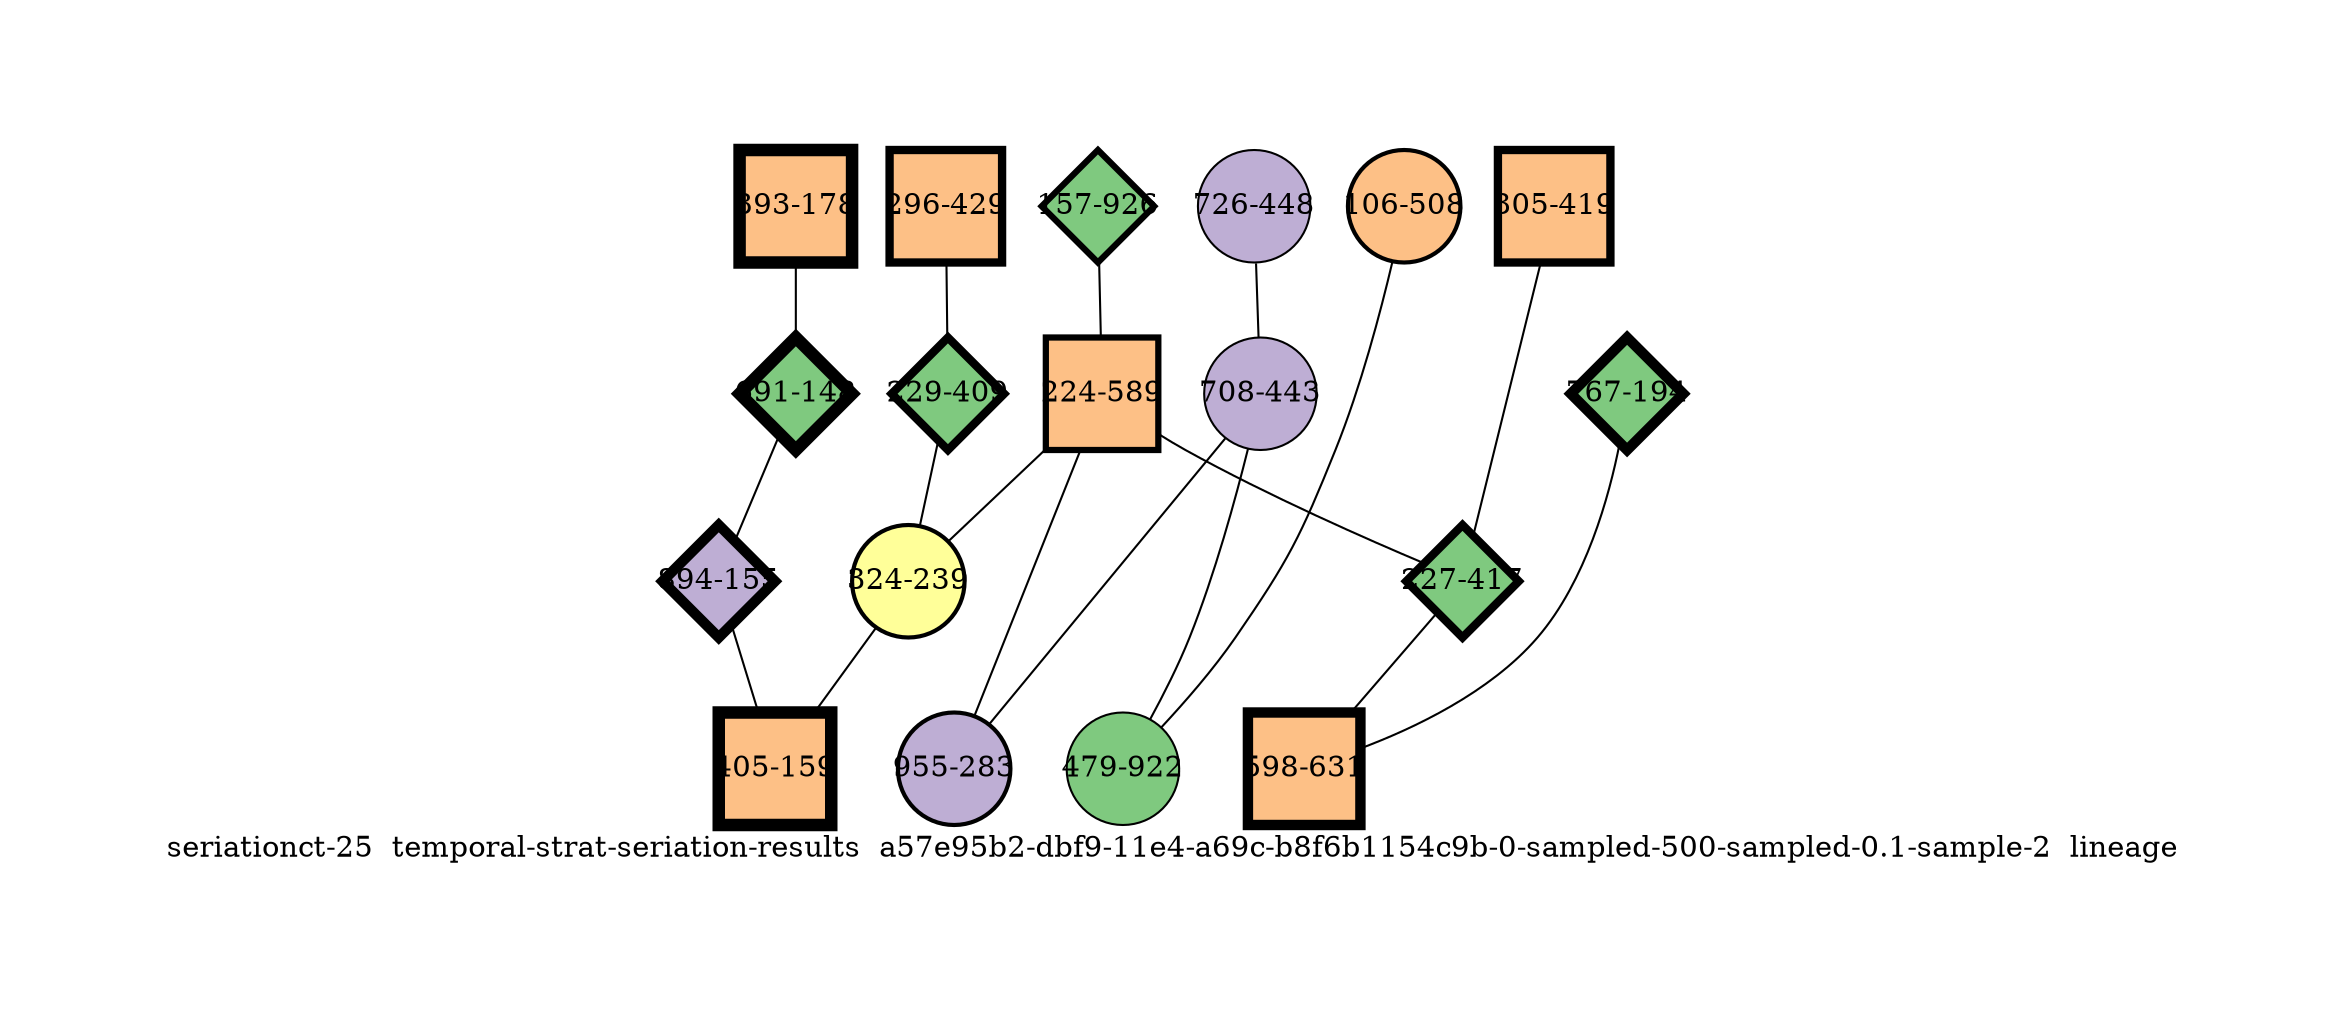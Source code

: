 strict graph "seriationct-25  temporal-strat-seriation-results  a57e95b2-dbf9-11e4-a69c-b8f6b1154c9b-0-sampled-500-sampled-0.1-sample-2  lineage" {
labelloc=b;
ratio=auto;
pad="1.0";
label="seriationct-25  temporal-strat-seriation-results  a57e95b2-dbf9-11e4-a69c-b8f6b1154c9b-0-sampled-500-sampled-0.1-sample-2  lineage";
node [width="0.75", style=filled, fixedsize=true, height="0.75", shape=circle, label=""];
0 [xCoordinate="448.0", appears_in_slice=1, yCoordinate="726.0", colorscheme=accent6, lineage_id=0, short_label="726-448", label="726-448", shape=circle, cluster_id=1, fillcolor=2, size="500.0", id=0, penwidth="1.0"];
1 [xCoordinate="429.0", appears_in_slice=4, yCoordinate="296.0", colorscheme=accent6, lineage_id=1, short_label="296-429", label="296-429", shape=square, cluster_id=2, fillcolor=3, size="500.0", id=1, penwidth="4.0"];
2 [xCoordinate="194.0", appears_in_slice=5, yCoordinate="767.0", colorscheme=accent6, lineage_id=2, short_label="767-194", label="767-194", shape=diamond, cluster_id=0, fillcolor=1, size="500.0", id=12, penwidth="5.0"];
3 [xCoordinate="926.0", appears_in_slice=3, yCoordinate="157.0", colorscheme=accent6, lineage_id=2, short_label="157-926", label="157-926", shape=diamond, cluster_id=0, fillcolor=1, size="500.0", id=2, penwidth="3.0"];
4 [xCoordinate="589.0", appears_in_slice=3, yCoordinate="224.0", colorscheme=accent6, lineage_id=1, short_label="224-589", label="224-589", shape=square, cluster_id=2, fillcolor=3, size="500.0", id=3, penwidth="3.0"];
5 [xCoordinate="443.0", appears_in_slice=1, yCoordinate="708.0", colorscheme=accent6, lineage_id=0, short_label="708-443", label="708-443", shape=circle, cluster_id=1, fillcolor=2, size="500.0", id=4, penwidth="1.0"];
6 [xCoordinate="508.0", appears_in_slice=2, yCoordinate="106.0", colorscheme=accent6, lineage_id=0, short_label="106-508", label="106-508", shape=circle, cluster_id=2, fillcolor=3, size="500.0", id=5, penwidth="2.0"];
7 [xCoordinate="178.0", appears_in_slice=6, yCoordinate="393.0", colorscheme=accent6, lineage_id=1, short_label="393-178", label="393-178", shape=square, cluster_id=2, fillcolor=3, size="500.0", id=6, penwidth="6.0"];
8 [xCoordinate="409.0", appears_in_slice=4, yCoordinate="229.0", colorscheme=accent6, lineage_id=2, short_label="229-409", label="229-409", shape=diamond, cluster_id=0, fillcolor=1, size="500.0", id=7, penwidth="4.0"];
9 [xCoordinate="283.0", appears_in_slice=2, yCoordinate="955.0", colorscheme=accent6, lineage_id=0, short_label="955-283", label="955-283", shape=circle, cluster_id=1, fillcolor=2, size="500.0", id=8, penwidth="2.0"];
10 [xCoordinate="148.0", appears_in_slice=6, yCoordinate="691.0", colorscheme=accent6, lineage_id=2, short_label="691-148", label="691-148", shape=diamond, cluster_id=0, fillcolor=1, size="500.0", id=9, penwidth="6.0"];
11 [xCoordinate="419.0", appears_in_slice=4, yCoordinate="305.0", colorscheme=accent6, lineage_id=1, short_label="305-419", label="305-419", shape=square, cluster_id=2, fillcolor=3, size="500.0", id=10, penwidth="4.0"];
12 [xCoordinate="239.0", appears_in_slice=2, yCoordinate="324.0", colorscheme=accent6, lineage_id=0, short_label="324-239", label="324-239", shape=circle, cluster_id=3, fillcolor=4, size="500.0", id=11, penwidth="2.0"];
13 [xCoordinate="155.0", appears_in_slice=5, yCoordinate="894.0", colorscheme=accent6, lineage_id=2, short_label="894-155", label="894-155", shape=diamond, cluster_id=1, fillcolor=2, size="500.0", id=13, penwidth="5.0"];
14 [xCoordinate="417.0", appears_in_slice=4, yCoordinate="227.0", colorscheme=accent6, lineage_id=2, short_label="227-417", label="227-417", shape=diamond, cluster_id=0, fillcolor=1, size="500.0", id=14, penwidth="4.0"];
15 [xCoordinate="922.0", appears_in_slice=1, yCoordinate="479.0", colorscheme=accent6, lineage_id=0, short_label="479-922", label="479-922", shape=circle, cluster_id=0, fillcolor=1, size="500.0", id=15, penwidth="1.0"];
16 [xCoordinate="159.0", appears_in_slice=6, yCoordinate="405.0", colorscheme=accent6, lineage_id=1, short_label="405-159", label="405-159", shape=square, cluster_id=2, fillcolor=3, size="500.0", id=16, penwidth="6.0"];
17 [xCoordinate="631.0", appears_in_slice=5, yCoordinate="598.0", colorscheme=accent6, lineage_id=1, short_label="598-631", label="598-631", shape=square, cluster_id=2, fillcolor=3, size="500.0", id=17, penwidth="5.0"];
0 -- 5  [inverseweight="16.59308279", weight="0.0602660766933"];
1 -- 8  [inverseweight="14.8217291682", weight="0.0674685111737"];
2 -- 17  [inverseweight="27.6924387811", weight="0.0361109401705"];
3 -- 4  [inverseweight="1.1831213107", weight="0.845221864365"];
4 -- 9  [inverseweight="2.35649899568", weight="0.424358339143"];
4 -- 12  [inverseweight="2.11913875358", weight="0.471889817648"];
4 -- 14  [inverseweight="2.55594863388", weight="0.391244169286"];
5 -- 9  [inverseweight="2.10889756586", weight="0.474181399888"];
5 -- 15  [inverseweight="2.29179439002", weight="0.436339317504"];
6 -- 15  [inverseweight="1.97371154744", weight="0.506659649074"];
7 -- 10  [inverseweight="10.9737820327", weight="0.0911262859992"];
8 -- 12  [inverseweight="1.44239037608", weight="0.693293588604"];
10 -- 13  [inverseweight="2.91407752575", weight="0.343161769432"];
11 -- 14  [inverseweight="1.42343310386", weight="0.702526867814"];
12 -- 16  [inverseweight="1.37545466291", weight="0.727032323903"];
13 -- 16  [inverseweight="2.47591507543", weight="0.403891074425"];
14 -- 17  [inverseweight="1.79519616336", weight="0.557042188707"];
}
